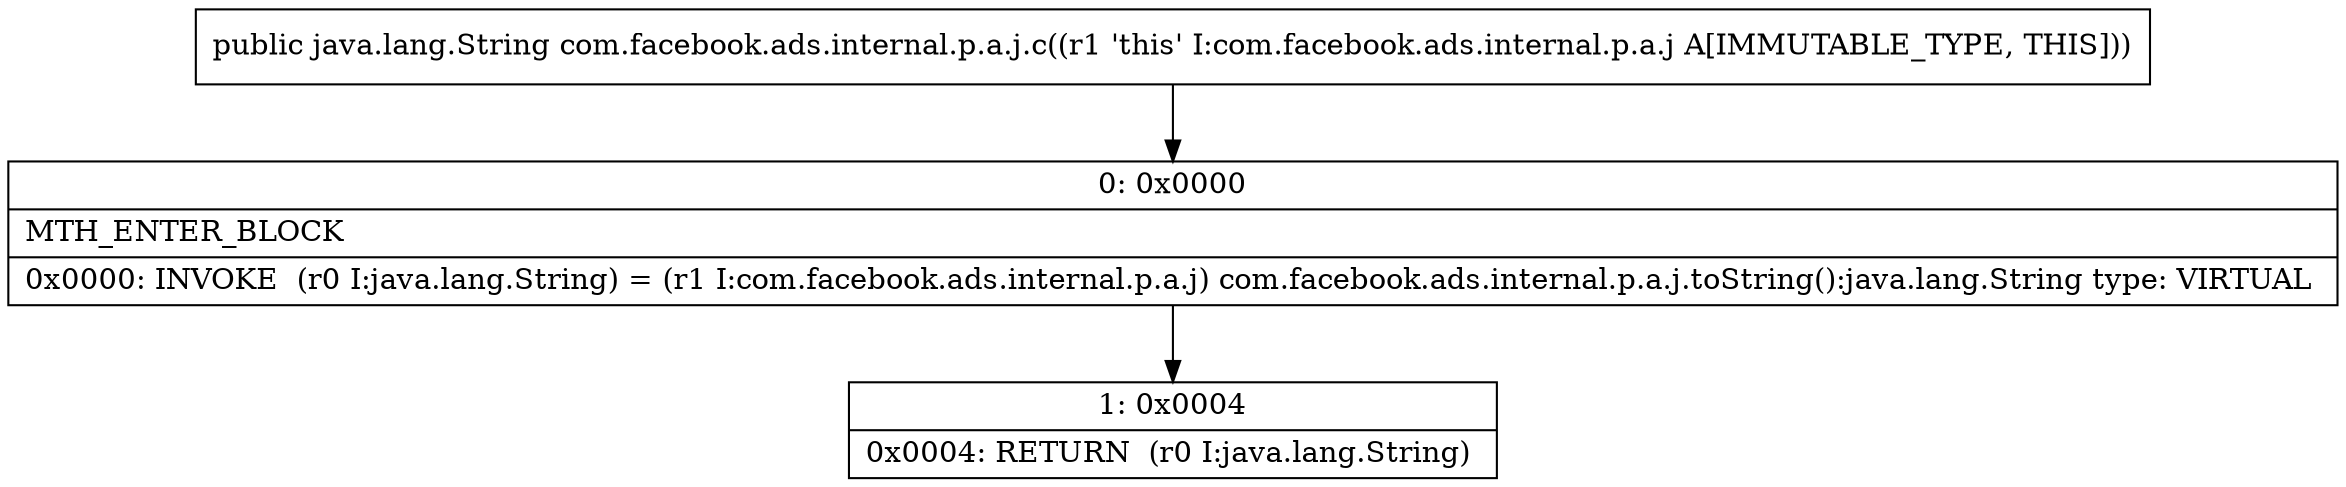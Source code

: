 digraph "CFG forcom.facebook.ads.internal.p.a.j.c()Ljava\/lang\/String;" {
Node_0 [shape=record,label="{0\:\ 0x0000|MTH_ENTER_BLOCK\l|0x0000: INVOKE  (r0 I:java.lang.String) = (r1 I:com.facebook.ads.internal.p.a.j) com.facebook.ads.internal.p.a.j.toString():java.lang.String type: VIRTUAL \l}"];
Node_1 [shape=record,label="{1\:\ 0x0004|0x0004: RETURN  (r0 I:java.lang.String) \l}"];
MethodNode[shape=record,label="{public java.lang.String com.facebook.ads.internal.p.a.j.c((r1 'this' I:com.facebook.ads.internal.p.a.j A[IMMUTABLE_TYPE, THIS])) }"];
MethodNode -> Node_0;
Node_0 -> Node_1;
}

